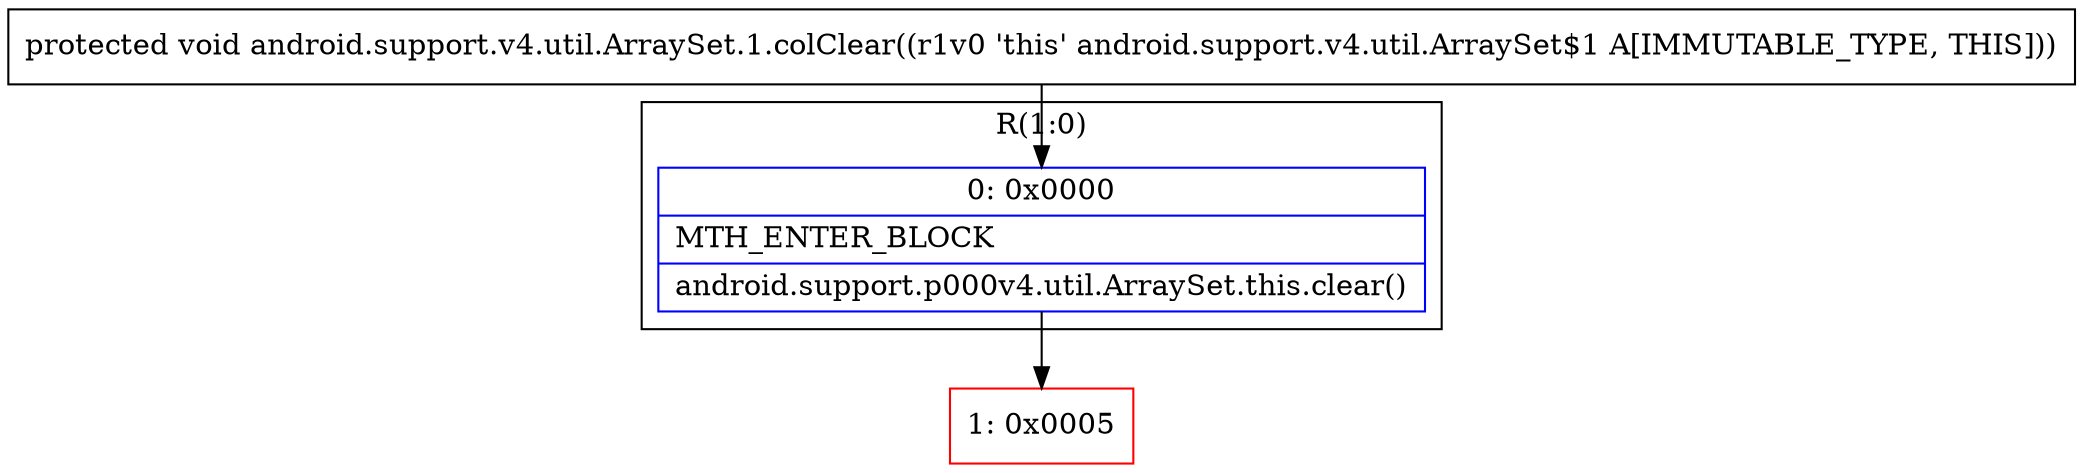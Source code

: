 digraph "CFG forandroid.support.v4.util.ArraySet.1.colClear()V" {
subgraph cluster_Region_469086189 {
label = "R(1:0)";
node [shape=record,color=blue];
Node_0 [shape=record,label="{0\:\ 0x0000|MTH_ENTER_BLOCK\l|android.support.p000v4.util.ArraySet.this.clear()\l}"];
}
Node_1 [shape=record,color=red,label="{1\:\ 0x0005}"];
MethodNode[shape=record,label="{protected void android.support.v4.util.ArraySet.1.colClear((r1v0 'this' android.support.v4.util.ArraySet$1 A[IMMUTABLE_TYPE, THIS])) }"];
MethodNode -> Node_0;
Node_0 -> Node_1;
}

